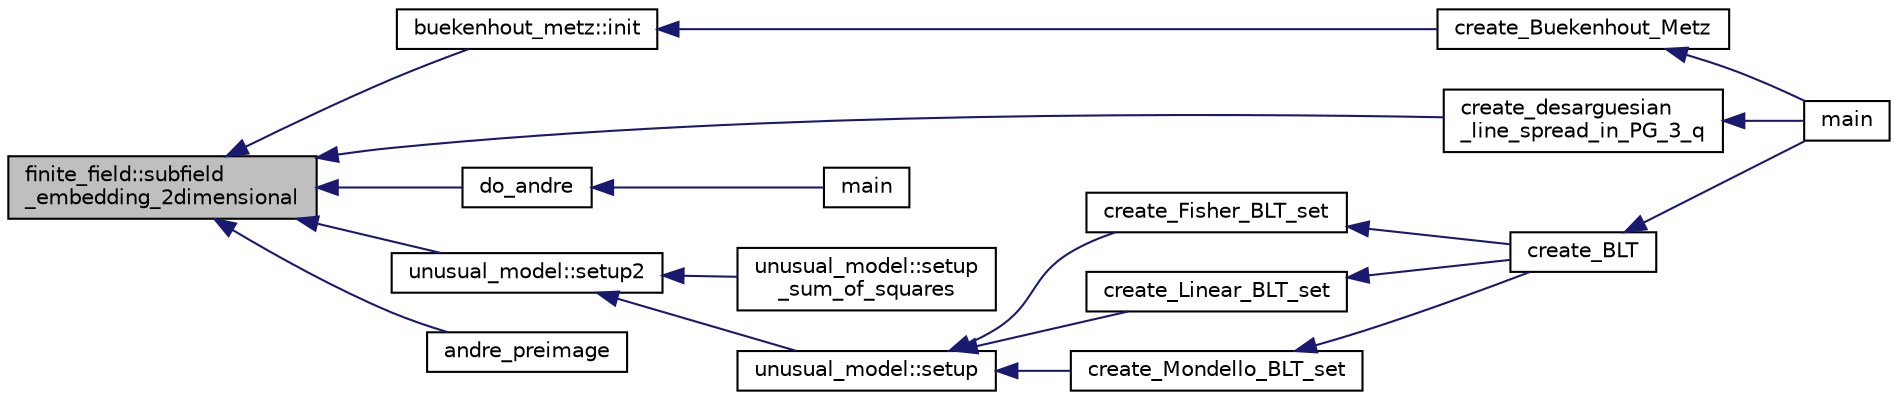 digraph "finite_field::subfield_embedding_2dimensional"
{
  edge [fontname="Helvetica",fontsize="10",labelfontname="Helvetica",labelfontsize="10"];
  node [fontname="Helvetica",fontsize="10",shape=record];
  rankdir="LR";
  Node18771 [label="finite_field::subfield\l_embedding_2dimensional",height=0.2,width=0.4,color="black", fillcolor="grey75", style="filled", fontcolor="black"];
  Node18771 -> Node18772 [dir="back",color="midnightblue",fontsize="10",style="solid",fontname="Helvetica"];
  Node18772 [label="buekenhout_metz::init",height=0.2,width=0.4,color="black", fillcolor="white", style="filled",URL="$d8/d98/classbuekenhout__metz.html#a9a784ac5ef293953fbf1c53419c6d02b"];
  Node18772 -> Node18773 [dir="back",color="midnightblue",fontsize="10",style="solid",fontname="Helvetica"];
  Node18773 [label="create_Buekenhout_Metz",height=0.2,width=0.4,color="black", fillcolor="white", style="filled",URL="$df/d74/tl__geometry_8h.html#a78309855776389326c2be56b2c5c1f0c"];
  Node18773 -> Node18774 [dir="back",color="midnightblue",fontsize="10",style="solid",fontname="Helvetica"];
  Node18774 [label="main",height=0.2,width=0.4,color="black", fillcolor="white", style="filled",URL="$d4/d6e/make__something_8_c.html#a217dbf8b442f20279ea00b898af96f52"];
  Node18771 -> Node18775 [dir="back",color="midnightblue",fontsize="10",style="solid",fontname="Helvetica"];
  Node18775 [label="create_desarguesian\l_line_spread_in_PG_3_q",height=0.2,width=0.4,color="black", fillcolor="white", style="filled",URL="$d4/d67/geometry_8h.html#a7d62d5ebe3c87e548f9e7bbd3eeebfac"];
  Node18775 -> Node18774 [dir="back",color="midnightblue",fontsize="10",style="solid",fontname="Helvetica"];
  Node18771 -> Node18776 [dir="back",color="midnightblue",fontsize="10",style="solid",fontname="Helvetica"];
  Node18776 [label="do_andre",height=0.2,width=0.4,color="black", fillcolor="white", style="filled",URL="$d4/d67/geometry_8h.html#af329680ba09fd32078ec87393b99187a"];
  Node18776 -> Node18777 [dir="back",color="midnightblue",fontsize="10",style="solid",fontname="Helvetica"];
  Node18777 [label="main",height=0.2,width=0.4,color="black", fillcolor="white", style="filled",URL="$d0/d2f/process_8_c.html#a3c04138a5bfe5d72780bb7e82a18e627"];
  Node18771 -> Node18778 [dir="back",color="midnightblue",fontsize="10",style="solid",fontname="Helvetica"];
  Node18778 [label="unusual_model::setup2",height=0.2,width=0.4,color="black", fillcolor="white", style="filled",URL="$dc/d50/classunusual__model.html#a00f7da705c24f863338828447abf7aae"];
  Node18778 -> Node18779 [dir="back",color="midnightblue",fontsize="10",style="solid",fontname="Helvetica"];
  Node18779 [label="unusual_model::setup\l_sum_of_squares",height=0.2,width=0.4,color="black", fillcolor="white", style="filled",URL="$dc/d50/classunusual__model.html#ab330b51451b34a5291ee5707ef725eff"];
  Node18778 -> Node18780 [dir="back",color="midnightblue",fontsize="10",style="solid",fontname="Helvetica"];
  Node18780 [label="unusual_model::setup",height=0.2,width=0.4,color="black", fillcolor="white", style="filled",URL="$dc/d50/classunusual__model.html#adb517fd342dd2ed2d0cc117211ac1c0d"];
  Node18780 -> Node18781 [dir="back",color="midnightblue",fontsize="10",style="solid",fontname="Helvetica"];
  Node18781 [label="create_Fisher_BLT_set",height=0.2,width=0.4,color="black", fillcolor="white", style="filled",URL="$d4/d67/geometry_8h.html#ad970fc96c238a422a64338691f8b91cc"];
  Node18781 -> Node18782 [dir="back",color="midnightblue",fontsize="10",style="solid",fontname="Helvetica"];
  Node18782 [label="create_BLT",height=0.2,width=0.4,color="black", fillcolor="white", style="filled",URL="$d4/d67/geometry_8h.html#a5a6f4081a90668e2e95f8e4886d241d9"];
  Node18782 -> Node18774 [dir="back",color="midnightblue",fontsize="10",style="solid",fontname="Helvetica"];
  Node18780 -> Node18783 [dir="back",color="midnightblue",fontsize="10",style="solid",fontname="Helvetica"];
  Node18783 [label="create_Linear_BLT_set",height=0.2,width=0.4,color="black", fillcolor="white", style="filled",URL="$d4/d67/geometry_8h.html#a9a35af1dd478ad49c6922240bfff89dd"];
  Node18783 -> Node18782 [dir="back",color="midnightblue",fontsize="10",style="solid",fontname="Helvetica"];
  Node18780 -> Node18784 [dir="back",color="midnightblue",fontsize="10",style="solid",fontname="Helvetica"];
  Node18784 [label="create_Mondello_BLT_set",height=0.2,width=0.4,color="black", fillcolor="white", style="filled",URL="$d4/d67/geometry_8h.html#ab6f68b0ad3b8ccc37d88073576930ea8"];
  Node18784 -> Node18782 [dir="back",color="midnightblue",fontsize="10",style="solid",fontname="Helvetica"];
  Node18771 -> Node18785 [dir="back",color="midnightblue",fontsize="10",style="solid",fontname="Helvetica"];
  Node18785 [label="andre_preimage",height=0.2,width=0.4,color="black", fillcolor="white", style="filled",URL="$d5/d87/globals_8h.html#a02f5cab8bad36069248da9307aba3625"];
}
